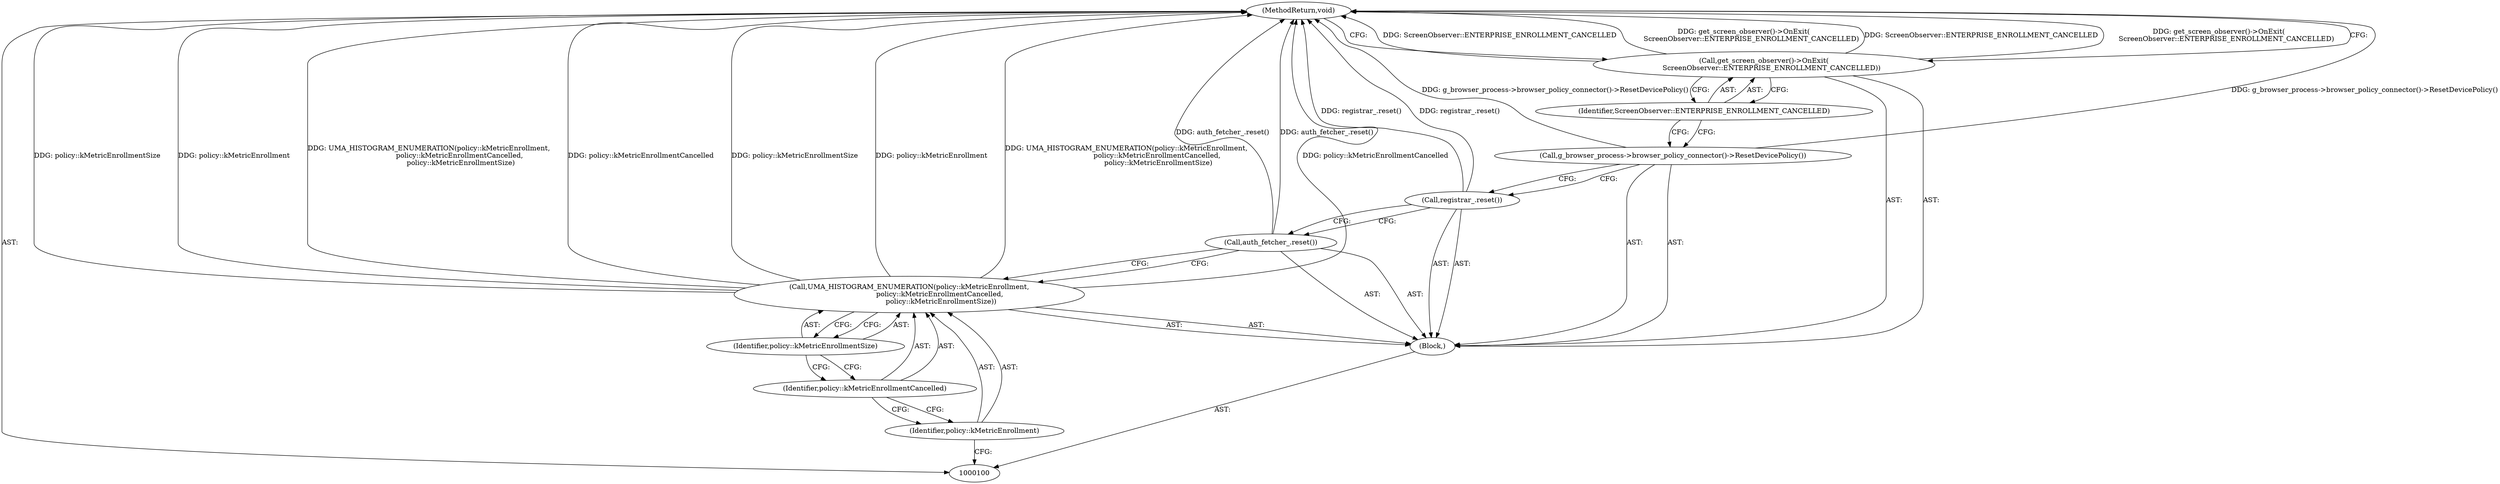 digraph "0_Chrome_244c78b3f737f2cacab2d212801b0524cbcc3a7b" {
"1000111" [label="(MethodReturn,void)"];
"1000101" [label="(Block,)"];
"1000102" [label="(Call,UMA_HISTOGRAM_ENUMERATION(policy::kMetricEnrollment,\n                            policy::kMetricEnrollmentCancelled,\n                             policy::kMetricEnrollmentSize))"];
"1000103" [label="(Identifier,policy::kMetricEnrollment)"];
"1000104" [label="(Identifier,policy::kMetricEnrollmentCancelled)"];
"1000105" [label="(Identifier,policy::kMetricEnrollmentSize)"];
"1000106" [label="(Call,auth_fetcher_.reset())"];
"1000107" [label="(Call,registrar_.reset())"];
"1000108" [label="(Call,g_browser_process->browser_policy_connector()->ResetDevicePolicy())"];
"1000109" [label="(Call,get_screen_observer()->OnExit(\n       ScreenObserver::ENTERPRISE_ENROLLMENT_CANCELLED))"];
"1000110" [label="(Identifier,ScreenObserver::ENTERPRISE_ENROLLMENT_CANCELLED)"];
"1000111" -> "1000100"  [label="AST: "];
"1000111" -> "1000109"  [label="CFG: "];
"1000108" -> "1000111"  [label="DDG: g_browser_process->browser_policy_connector()->ResetDevicePolicy()"];
"1000107" -> "1000111"  [label="DDG: registrar_.reset()"];
"1000102" -> "1000111"  [label="DDG: policy::kMetricEnrollmentCancelled"];
"1000102" -> "1000111"  [label="DDG: policy::kMetricEnrollmentSize"];
"1000102" -> "1000111"  [label="DDG: policy::kMetricEnrollment"];
"1000102" -> "1000111"  [label="DDG: UMA_HISTOGRAM_ENUMERATION(policy::kMetricEnrollment,\n                            policy::kMetricEnrollmentCancelled,\n                             policy::kMetricEnrollmentSize)"];
"1000109" -> "1000111"  [label="DDG: ScreenObserver::ENTERPRISE_ENROLLMENT_CANCELLED"];
"1000109" -> "1000111"  [label="DDG: get_screen_observer()->OnExit(\n       ScreenObserver::ENTERPRISE_ENROLLMENT_CANCELLED)"];
"1000106" -> "1000111"  [label="DDG: auth_fetcher_.reset()"];
"1000101" -> "1000100"  [label="AST: "];
"1000102" -> "1000101"  [label="AST: "];
"1000106" -> "1000101"  [label="AST: "];
"1000107" -> "1000101"  [label="AST: "];
"1000108" -> "1000101"  [label="AST: "];
"1000109" -> "1000101"  [label="AST: "];
"1000102" -> "1000101"  [label="AST: "];
"1000102" -> "1000105"  [label="CFG: "];
"1000103" -> "1000102"  [label="AST: "];
"1000104" -> "1000102"  [label="AST: "];
"1000105" -> "1000102"  [label="AST: "];
"1000106" -> "1000102"  [label="CFG: "];
"1000102" -> "1000111"  [label="DDG: policy::kMetricEnrollmentCancelled"];
"1000102" -> "1000111"  [label="DDG: policy::kMetricEnrollmentSize"];
"1000102" -> "1000111"  [label="DDG: policy::kMetricEnrollment"];
"1000102" -> "1000111"  [label="DDG: UMA_HISTOGRAM_ENUMERATION(policy::kMetricEnrollment,\n                            policy::kMetricEnrollmentCancelled,\n                             policy::kMetricEnrollmentSize)"];
"1000103" -> "1000102"  [label="AST: "];
"1000103" -> "1000100"  [label="CFG: "];
"1000104" -> "1000103"  [label="CFG: "];
"1000104" -> "1000102"  [label="AST: "];
"1000104" -> "1000103"  [label="CFG: "];
"1000105" -> "1000104"  [label="CFG: "];
"1000105" -> "1000102"  [label="AST: "];
"1000105" -> "1000104"  [label="CFG: "];
"1000102" -> "1000105"  [label="CFG: "];
"1000106" -> "1000101"  [label="AST: "];
"1000106" -> "1000102"  [label="CFG: "];
"1000107" -> "1000106"  [label="CFG: "];
"1000106" -> "1000111"  [label="DDG: auth_fetcher_.reset()"];
"1000107" -> "1000101"  [label="AST: "];
"1000107" -> "1000106"  [label="CFG: "];
"1000108" -> "1000107"  [label="CFG: "];
"1000107" -> "1000111"  [label="DDG: registrar_.reset()"];
"1000108" -> "1000101"  [label="AST: "];
"1000108" -> "1000107"  [label="CFG: "];
"1000110" -> "1000108"  [label="CFG: "];
"1000108" -> "1000111"  [label="DDG: g_browser_process->browser_policy_connector()->ResetDevicePolicy()"];
"1000109" -> "1000101"  [label="AST: "];
"1000109" -> "1000110"  [label="CFG: "];
"1000110" -> "1000109"  [label="AST: "];
"1000111" -> "1000109"  [label="CFG: "];
"1000109" -> "1000111"  [label="DDG: ScreenObserver::ENTERPRISE_ENROLLMENT_CANCELLED"];
"1000109" -> "1000111"  [label="DDG: get_screen_observer()->OnExit(\n       ScreenObserver::ENTERPRISE_ENROLLMENT_CANCELLED)"];
"1000110" -> "1000109"  [label="AST: "];
"1000110" -> "1000108"  [label="CFG: "];
"1000109" -> "1000110"  [label="CFG: "];
}
